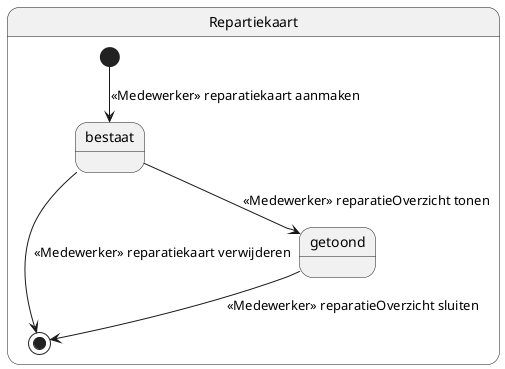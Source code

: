 @startuml

state Repartiekaart {
    [*] --> bestaat : <<Medewerker>> reparatiekaart aanmaken 
    bestaat --> [*] : <<Medewerker>> reparatiekaart verwijderen
    bestaat --> getoond: <<Medewerker>> reparatieOverzicht tonen
    getoond --> [*]: <<Medewerker>> reparatieOverzicht sluiten
}

@enduml
